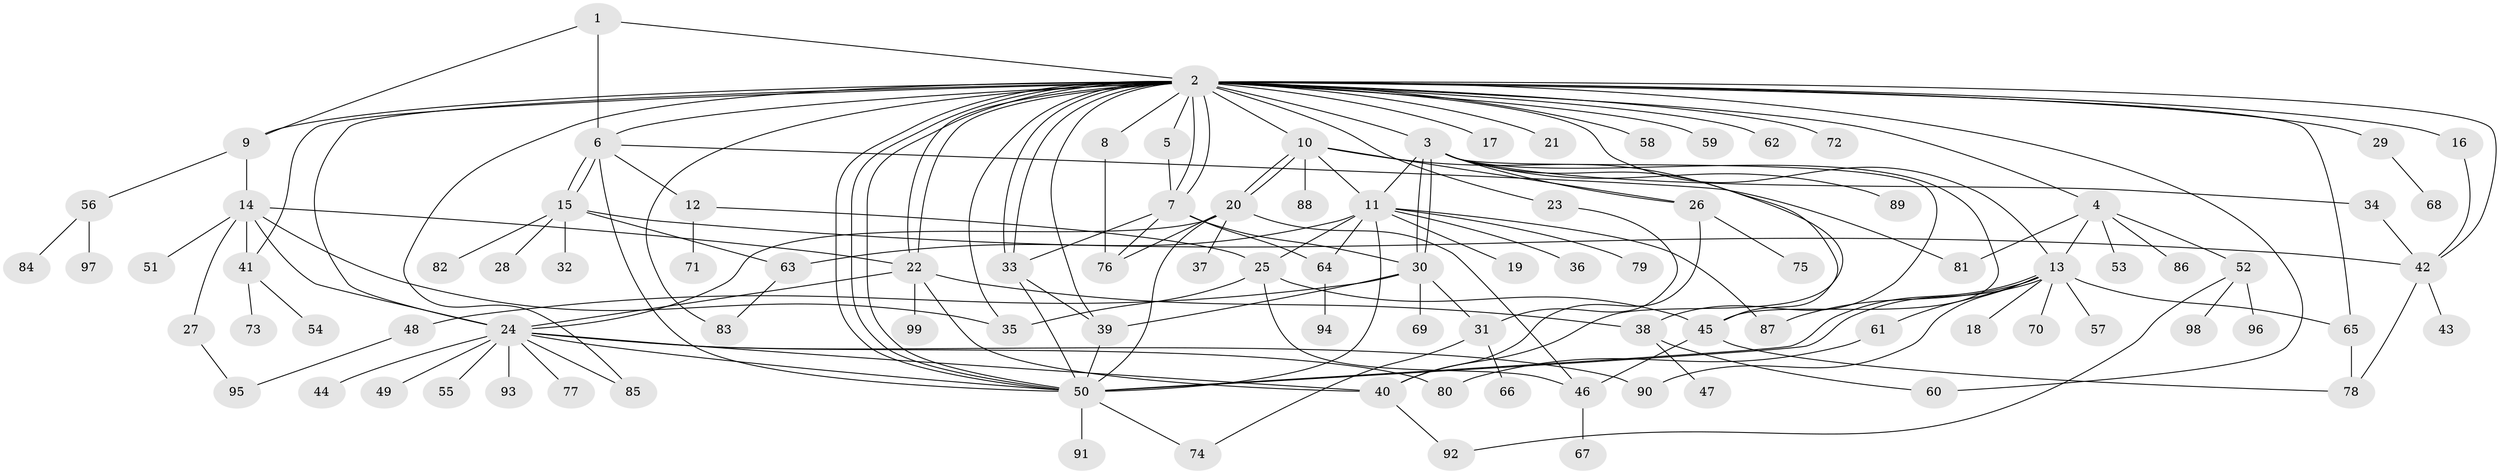 // Generated by graph-tools (version 1.1) at 2025/14/03/09/25 04:14:21]
// undirected, 99 vertices, 161 edges
graph export_dot {
graph [start="1"]
  node [color=gray90,style=filled];
  1;
  2;
  3;
  4;
  5;
  6;
  7;
  8;
  9;
  10;
  11;
  12;
  13;
  14;
  15;
  16;
  17;
  18;
  19;
  20;
  21;
  22;
  23;
  24;
  25;
  26;
  27;
  28;
  29;
  30;
  31;
  32;
  33;
  34;
  35;
  36;
  37;
  38;
  39;
  40;
  41;
  42;
  43;
  44;
  45;
  46;
  47;
  48;
  49;
  50;
  51;
  52;
  53;
  54;
  55;
  56;
  57;
  58;
  59;
  60;
  61;
  62;
  63;
  64;
  65;
  66;
  67;
  68;
  69;
  70;
  71;
  72;
  73;
  74;
  75;
  76;
  77;
  78;
  79;
  80;
  81;
  82;
  83;
  84;
  85;
  86;
  87;
  88;
  89;
  90;
  91;
  92;
  93;
  94;
  95;
  96;
  97;
  98;
  99;
  1 -- 2;
  1 -- 6;
  1 -- 9;
  2 -- 3;
  2 -- 4;
  2 -- 5;
  2 -- 6;
  2 -- 7;
  2 -- 7;
  2 -- 8;
  2 -- 9;
  2 -- 10;
  2 -- 13;
  2 -- 16;
  2 -- 17;
  2 -- 21;
  2 -- 22;
  2 -- 22;
  2 -- 23;
  2 -- 24;
  2 -- 29;
  2 -- 33;
  2 -- 33;
  2 -- 35;
  2 -- 39;
  2 -- 41;
  2 -- 42;
  2 -- 50;
  2 -- 50;
  2 -- 50;
  2 -- 58;
  2 -- 59;
  2 -- 60;
  2 -- 62;
  2 -- 65;
  2 -- 72;
  2 -- 83;
  2 -- 85;
  3 -- 11;
  3 -- 26;
  3 -- 30;
  3 -- 30;
  3 -- 34;
  3 -- 38;
  3 -- 40;
  3 -- 45;
  3 -- 89;
  4 -- 13;
  4 -- 52;
  4 -- 53;
  4 -- 81;
  4 -- 86;
  5 -- 7;
  6 -- 12;
  6 -- 15;
  6 -- 15;
  6 -- 50;
  6 -- 81;
  7 -- 30;
  7 -- 33;
  7 -- 64;
  7 -- 76;
  8 -- 76;
  9 -- 14;
  9 -- 56;
  10 -- 11;
  10 -- 20;
  10 -- 20;
  10 -- 26;
  10 -- 45;
  10 -- 88;
  11 -- 19;
  11 -- 25;
  11 -- 36;
  11 -- 50;
  11 -- 63;
  11 -- 64;
  11 -- 79;
  11 -- 87;
  12 -- 25;
  12 -- 71;
  13 -- 18;
  13 -- 50;
  13 -- 50;
  13 -- 57;
  13 -- 61;
  13 -- 65;
  13 -- 70;
  13 -- 87;
  13 -- 90;
  14 -- 22;
  14 -- 24;
  14 -- 27;
  14 -- 35;
  14 -- 41;
  14 -- 51;
  15 -- 28;
  15 -- 32;
  15 -- 42;
  15 -- 63;
  15 -- 82;
  16 -- 42;
  20 -- 24;
  20 -- 37;
  20 -- 46;
  20 -- 50;
  20 -- 76;
  22 -- 24;
  22 -- 38;
  22 -- 40;
  22 -- 99;
  23 -- 31;
  24 -- 40;
  24 -- 44;
  24 -- 49;
  24 -- 50;
  24 -- 55;
  24 -- 77;
  24 -- 80;
  24 -- 85;
  24 -- 90;
  24 -- 93;
  25 -- 35;
  25 -- 45;
  25 -- 46;
  26 -- 40;
  26 -- 75;
  27 -- 95;
  29 -- 68;
  30 -- 31;
  30 -- 39;
  30 -- 48;
  30 -- 69;
  31 -- 66;
  31 -- 74;
  33 -- 39;
  33 -- 50;
  34 -- 42;
  38 -- 47;
  38 -- 60;
  39 -- 50;
  40 -- 92;
  41 -- 54;
  41 -- 73;
  42 -- 43;
  42 -- 78;
  45 -- 46;
  45 -- 78;
  46 -- 67;
  48 -- 95;
  50 -- 74;
  50 -- 91;
  52 -- 92;
  52 -- 96;
  52 -- 98;
  56 -- 84;
  56 -- 97;
  61 -- 80;
  63 -- 83;
  64 -- 94;
  65 -- 78;
}
